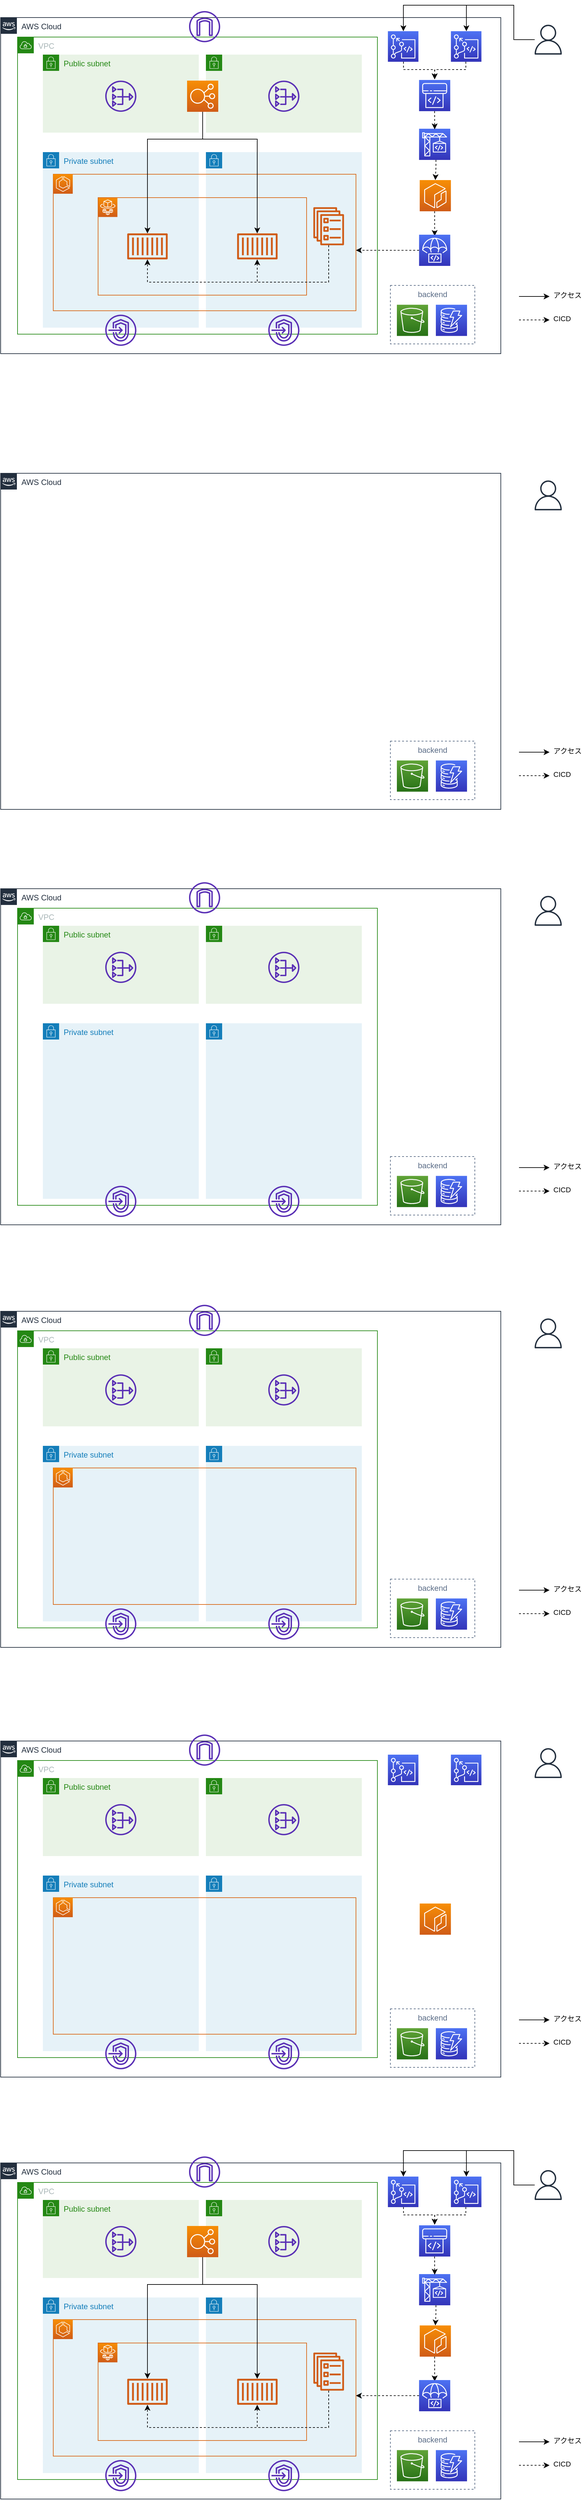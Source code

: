 <mxfile version="13.10.0" type="embed">
    <diagram id="7NRrEFvaw5r0vdzj22uk" name="ページ1">
        <mxGraphModel dx="381" dy="868" grid="1" gridSize="10" guides="1" tooltips="1" connect="1" arrows="1" fold="1" page="1" pageScale="1" pageWidth="827" pageHeight="1169" background="none" math="0" shadow="0">
            <root>
                <mxCell id="0"/>
                <mxCell id="1" parent="0"/>
                <mxCell id="49" value="AWS Cloud" style="points=[[0,0],[0.25,0],[0.5,0],[0.75,0],[1,0],[1,0.25],[1,0.5],[1,0.75],[1,1],[0.75,1],[0.5,1],[0.25,1],[0,1],[0,0.75],[0,0.5],[0,0.25]];outlineConnect=0;gradientColor=none;html=1;whiteSpace=wrap;fontSize=12;fontStyle=0;shape=mxgraph.aws4.group;grIcon=mxgraph.aws4.group_aws_cloud_alt;strokeColor=#232F3E;fillColor=none;verticalAlign=top;align=left;spacingLeft=30;fontColor=#232F3E;dashed=0;" vertex="1" parent="1">
                    <mxGeometry x="910" y="79" width="770" height="517" as="geometry"/>
                </mxCell>
                <mxCell id="50" value="VPC" style="points=[[0,0],[0.25,0],[0.5,0],[0.75,0],[1,0],[1,0.25],[1,0.5],[1,0.75],[1,1],[0.75,1],[0.5,1],[0.25,1],[0,1],[0,0.75],[0,0.5],[0,0.25]];outlineConnect=0;gradientColor=none;html=1;whiteSpace=wrap;fontSize=12;fontStyle=0;shape=mxgraph.aws4.group;grIcon=mxgraph.aws4.group_vpc;strokeColor=#248814;fillColor=none;verticalAlign=top;align=left;spacingLeft=30;fontColor=#AAB7B8;dashed=0;" vertex="1" parent="1">
                    <mxGeometry x="936" y="109" width="554" height="457" as="geometry"/>
                </mxCell>
                <mxCell id="51" value="Public subnet" style="points=[[0,0],[0.25,0],[0.5,0],[0.75,0],[1,0],[1,0.25],[1,0.5],[1,0.75],[1,1],[0.75,1],[0.5,1],[0.25,1],[0,1],[0,0.75],[0,0.5],[0,0.25]];outlineConnect=0;gradientColor=none;html=1;whiteSpace=wrap;fontSize=12;fontStyle=0;shape=mxgraph.aws4.group;grIcon=mxgraph.aws4.group_security_group;grStroke=0;strokeColor=#248814;fillColor=#E9F3E6;verticalAlign=top;align=left;spacingLeft=30;fontColor=#248814;dashed=0;" vertex="1" parent="1">
                    <mxGeometry x="975" y="136" width="240" height="120" as="geometry"/>
                </mxCell>
                <mxCell id="52" value="" style="points=[[0,0],[0.25,0],[0.5,0],[0.75,0],[1,0],[1,0.25],[1,0.5],[1,0.75],[1,1],[0.75,1],[0.5,1],[0.25,1],[0,1],[0,0.75],[0,0.5],[0,0.25]];outlineConnect=0;gradientColor=none;html=1;whiteSpace=wrap;fontSize=12;fontStyle=0;shape=mxgraph.aws4.group;grIcon=mxgraph.aws4.group_security_group;grStroke=0;strokeColor=#248814;fillColor=#E9F3E6;verticalAlign=top;align=left;spacingLeft=30;fontColor=#248814;dashed=0;" vertex="1" parent="1">
                    <mxGeometry x="1226" y="136" width="240" height="120" as="geometry"/>
                </mxCell>
                <mxCell id="53" value="" style="outlineConnect=0;fontColor=#232F3E;gradientColor=#F78E04;gradientDirection=north;fillColor=#D05C17;strokeColor=#ffffff;dashed=0;verticalLabelPosition=bottom;verticalAlign=top;align=center;html=1;fontSize=12;fontStyle=0;aspect=fixed;shape=mxgraph.aws4.resourceIcon;resIcon=mxgraph.aws4.elastic_load_balancing;" vertex="1" parent="1">
                    <mxGeometry x="1197" y="176" width="48" height="48" as="geometry"/>
                </mxCell>
                <mxCell id="54" style="edgeStyle=orthogonalEdgeStyle;rounded=0;orthogonalLoop=1;jettySize=auto;html=1;dashed=1;" edge="1" parent="1" target="57">
                    <mxGeometry relative="1" as="geometry">
                        <Array as="points">
                            <mxPoint x="1580.17" y="279.97"/>
                            <mxPoint x="1580.17" y="309.97"/>
                            <mxPoint x="1626.17" y="309.97"/>
                        </Array>
                        <mxPoint x="1580.17" y="279.97" as="sourcePoint"/>
                    </mxGeometry>
                </mxCell>
                <mxCell id="55" value="" style="outlineConnect=0;fontColor=#232F3E;gradientColor=none;fillColor=#5A30B5;strokeColor=none;dashed=0;verticalLabelPosition=bottom;verticalAlign=top;align=center;html=1;fontSize=12;fontStyle=0;aspect=fixed;pointerEvents=1;shape=mxgraph.aws4.internet_gateway;" vertex="1" parent="1">
                    <mxGeometry x="1200" y="69" width="48" height="48" as="geometry"/>
                </mxCell>
                <mxCell id="56" style="edgeStyle=orthogonalEdgeStyle;rounded=0;orthogonalLoop=1;jettySize=auto;html=1;dashed=1;" edge="1" parent="1" source="57">
                    <mxGeometry relative="1" as="geometry">
                        <Array as="points">
                            <mxPoint x="1578.17" y="379.97"/>
                            <mxPoint x="1578.17" y="379.97"/>
                        </Array>
                        <mxPoint x="1578.17" y="414.97" as="targetPoint"/>
                    </mxGeometry>
                </mxCell>
                <mxCell id="57" value="" style="outlineConnect=0;fontColor=#232F3E;gradientColor=#F78E04;gradientDirection=north;fillColor=#D05C17;strokeColor=#ffffff;dashed=0;verticalLabelPosition=bottom;verticalAlign=top;align=center;html=1;fontSize=12;fontStyle=0;aspect=fixed;shape=mxgraph.aws4.resourceIcon;resIcon=mxgraph.aws4.ecr;flipV=0;" vertex="1" parent="1">
                    <mxGeometry x="1555.17" y="328.97" width="48" height="48" as="geometry"/>
                </mxCell>
                <mxCell id="58" value="" style="endArrow=classic;html=1;dashed=1;" edge="1" parent="1">
                    <mxGeometry width="50" height="50" relative="1" as="geometry">
                        <mxPoint x="1708" y="544.17" as="sourcePoint"/>
                        <mxPoint x="1755" y="544.17" as="targetPoint"/>
                    </mxGeometry>
                </mxCell>
                <mxCell id="59" value="CICD" style="edgeLabel;html=1;align=left;verticalAlign=middle;resizable=0;points=[];labelPosition=right;verticalLabelPosition=middle;" vertex="1" connectable="0" parent="58">
                    <mxGeometry x="0.422" y="2" relative="1" as="geometry">
                        <mxPoint x="17.06" as="offset"/>
                    </mxGeometry>
                </mxCell>
                <mxCell id="60" value="" style="endArrow=classic;html=1;" edge="1" parent="1">
                    <mxGeometry width="50" height="50" relative="1" as="geometry">
                        <mxPoint x="1708" y="508.0" as="sourcePoint"/>
                        <mxPoint x="1755" y="508.0" as="targetPoint"/>
                    </mxGeometry>
                </mxCell>
                <mxCell id="61" value="アクセス" style="edgeLabel;html=1;align=left;verticalAlign=middle;resizable=0;points=[];labelPosition=right;verticalLabelPosition=middle;" vertex="1" connectable="0" parent="60">
                    <mxGeometry x="0.422" y="2" relative="1" as="geometry">
                        <mxPoint x="17.06" as="offset"/>
                    </mxGeometry>
                </mxCell>
                <mxCell id="62" value="Private subnet" style="points=[[0,0],[0.25,0],[0.5,0],[0.75,0],[1,0],[1,0.25],[1,0.5],[1,0.75],[1,1],[0.75,1],[0.5,1],[0.25,1],[0,1],[0,0.75],[0,0.5],[0,0.25]];outlineConnect=0;gradientColor=none;html=1;whiteSpace=wrap;fontSize=12;fontStyle=0;shape=mxgraph.aws4.group;grIcon=mxgraph.aws4.group_security_group;grStroke=0;strokeColor=#147EBA;fillColor=#E6F2F8;verticalAlign=top;align=left;spacingLeft=30;fontColor=#147EBA;dashed=0;" vertex="1" parent="1">
                    <mxGeometry x="975" y="286" width="240" height="270" as="geometry"/>
                </mxCell>
                <mxCell id="63" value="" style="points=[[0,0],[0.25,0],[0.5,0],[0.75,0],[1,0],[1,0.25],[1,0.5],[1,0.75],[1,1],[0.75,1],[0.5,1],[0.25,1],[0,1],[0,0.75],[0,0.5],[0,0.25]];outlineConnect=0;gradientColor=none;html=1;whiteSpace=wrap;fontSize=12;fontStyle=0;shape=mxgraph.aws4.group;grIcon=mxgraph.aws4.group_security_group;grStroke=0;strokeColor=#147EBA;fillColor=#E6F2F8;verticalAlign=top;align=left;spacingLeft=30;fontColor=#147EBA;dashed=0;" vertex="1" parent="1">
                    <mxGeometry x="1226" y="286" width="240" height="270" as="geometry"/>
                </mxCell>
                <mxCell id="64" value="" style="rounded=0;whiteSpace=wrap;html=1;strokeColor=#D86613;fillColor=none;" vertex="1" parent="1">
                    <mxGeometry x="991" y="320" width="466" height="210" as="geometry"/>
                </mxCell>
                <mxCell id="65" value="" style="outlineConnect=0;fontColor=#232F3E;gradientColor=#F78E04;gradientDirection=north;fillColor=#D05C17;strokeColor=#ffffff;dashed=0;verticalLabelPosition=bottom;verticalAlign=top;align=center;html=1;fontSize=12;fontStyle=0;aspect=fixed;shape=mxgraph.aws4.resourceIcon;resIcon=mxgraph.aws4.ecs;" vertex="1" parent="1">
                    <mxGeometry x="991" y="320" width="30" height="30" as="geometry"/>
                </mxCell>
                <mxCell id="66" style="edgeStyle=orthogonalEdgeStyle;rounded=0;orthogonalLoop=1;jettySize=auto;html=1;dashed=1;" edge="1" parent="1" source="67" target="71">
                    <mxGeometry relative="1" as="geometry">
                        <Array as="points">
                            <mxPoint x="1415" y="486"/>
                            <mxPoint x="1136" y="486"/>
                        </Array>
                    </mxGeometry>
                </mxCell>
                <mxCell id="67" value="" style="outlineConnect=0;fontColor=#232F3E;gradientColor=none;fillColor=#D05C17;strokeColor=none;dashed=0;verticalLabelPosition=bottom;verticalAlign=top;align=center;html=1;fontSize=12;fontStyle=0;aspect=fixed;pointerEvents=1;shape=mxgraph.aws4.ecs_service;" vertex="1" parent="1">
                    <mxGeometry x="1391" y="370.76" width="48" height="58.48" as="geometry"/>
                </mxCell>
                <mxCell id="68" value="" style="outlineConnect=0;fontColor=#232F3E;gradientColor=#F78E04;gradientDirection=north;fillColor=#D05C17;strokeColor=#ffffff;dashed=0;verticalLabelPosition=bottom;verticalAlign=top;align=center;html=1;fontSize=12;fontStyle=0;aspect=fixed;shape=mxgraph.aws4.resourceIcon;resIcon=mxgraph.aws4.fargate;" vertex="1" parent="1">
                    <mxGeometry x="1060" y="356" width="29.752" height="29.752" as="geometry"/>
                </mxCell>
                <mxCell id="69" value="" style="rounded=0;whiteSpace=wrap;html=1;strokeColor=#D86613;fillColor=none;" vertex="1" parent="1">
                    <mxGeometry x="1060" y="356" width="321" height="150" as="geometry"/>
                </mxCell>
                <mxCell id="70" style="edgeStyle=orthogonalEdgeStyle;rounded=0;orthogonalLoop=1;jettySize=auto;html=1;exitX=0.5;exitY=1;exitDx=0;exitDy=0;" edge="1" parent="1" source="69" target="69">
                    <mxGeometry relative="1" as="geometry"/>
                </mxCell>
                <mxCell id="71" value="" style="outlineConnect=0;fontColor=#232F3E;gradientColor=none;fillColor=#D05C17;strokeColor=none;dashed=0;verticalLabelPosition=bottom;verticalAlign=top;align=center;html=1;fontSize=12;fontStyle=0;aspect=fixed;pointerEvents=1;shape=mxgraph.aws4.container_1;" vertex="1" parent="1">
                    <mxGeometry x="1104.8" y="411" width="62.4" height="40" as="geometry"/>
                </mxCell>
                <mxCell id="72" value="" style="outlineConnect=0;fontColor=#232F3E;gradientColor=none;fillColor=#D05C17;strokeColor=none;dashed=0;verticalLabelPosition=bottom;verticalAlign=top;align=center;html=1;fontSize=12;fontStyle=0;aspect=fixed;pointerEvents=1;shape=mxgraph.aws4.container_1;" vertex="1" parent="1">
                    <mxGeometry x="1274" y="411" width="62.4" height="40" as="geometry"/>
                </mxCell>
                <mxCell id="73" style="edgeStyle=orthogonalEdgeStyle;rounded=0;orthogonalLoop=1;jettySize=auto;html=1;dashed=1;" edge="1" parent="1" source="95">
                    <mxGeometry relative="1" as="geometry">
                        <Array as="points">
                            <mxPoint x="1578" y="432"/>
                        </Array>
                        <mxPoint x="1457" y="437" as="targetPoint"/>
                    </mxGeometry>
                </mxCell>
                <mxCell id="74" style="edgeStyle=orthogonalEdgeStyle;rounded=0;orthogonalLoop=1;jettySize=auto;html=1;dashed=1;" edge="1" parent="1" source="67" target="72">
                    <mxGeometry relative="1" as="geometry">
                        <Array as="points">
                            <mxPoint x="1415" y="486"/>
                            <mxPoint x="1305" y="486"/>
                        </Array>
                    </mxGeometry>
                </mxCell>
                <mxCell id="75" style="edgeStyle=orthogonalEdgeStyle;rounded=0;orthogonalLoop=1;jettySize=auto;html=1;" edge="1" parent="1" source="53" target="71">
                    <mxGeometry relative="1" as="geometry">
                        <Array as="points">
                            <mxPoint x="1221" y="266"/>
                            <mxPoint x="1136" y="266"/>
                        </Array>
                    </mxGeometry>
                </mxCell>
                <mxCell id="76" style="edgeStyle=orthogonalEdgeStyle;rounded=0;orthogonalLoop=1;jettySize=auto;html=1;" edge="1" parent="1" source="53" target="72">
                    <mxGeometry relative="1" as="geometry">
                        <Array as="points">
                            <mxPoint x="1221" y="266"/>
                            <mxPoint x="1305" y="266"/>
                        </Array>
                    </mxGeometry>
                </mxCell>
                <mxCell id="77" value="" style="outlineConnect=0;fontColor=#232F3E;gradientColor=none;fillColor=#5A30B5;strokeColor=none;dashed=0;verticalLabelPosition=bottom;verticalAlign=top;align=center;html=1;fontSize=12;fontStyle=0;aspect=fixed;pointerEvents=1;shape=mxgraph.aws4.nat_gateway;" vertex="1" parent="1">
                    <mxGeometry x="1071" y="176" width="48" height="48" as="geometry"/>
                </mxCell>
                <mxCell id="78" value="" style="outlineConnect=0;fontColor=#232F3E;gradientColor=none;fillColor=#5A30B5;strokeColor=none;dashed=0;verticalLabelPosition=bottom;verticalAlign=top;align=center;html=1;fontSize=12;fontStyle=0;aspect=fixed;pointerEvents=1;shape=mxgraph.aws4.endpoints;" vertex="1" parent="1">
                    <mxGeometry x="1071" y="536" width="48" height="48" as="geometry"/>
                </mxCell>
                <mxCell id="79" value="" style="outlineConnect=0;fontColor=#232F3E;gradientColor=none;fillColor=#5A30B5;strokeColor=none;dashed=0;verticalLabelPosition=bottom;verticalAlign=top;align=center;html=1;fontSize=12;fontStyle=0;aspect=fixed;pointerEvents=1;shape=mxgraph.aws4.endpoints;" vertex="1" parent="1">
                    <mxGeometry x="1322" y="536" width="48" height="48" as="geometry"/>
                </mxCell>
                <mxCell id="80" value="" style="outlineConnect=0;fontColor=#232F3E;gradientColor=none;fillColor=#5A30B5;strokeColor=none;dashed=0;verticalLabelPosition=bottom;verticalAlign=top;align=center;html=1;fontSize=12;fontStyle=0;aspect=fixed;pointerEvents=1;shape=mxgraph.aws4.nat_gateway;" vertex="1" parent="1">
                    <mxGeometry x="1322" y="176" width="48" height="48" as="geometry"/>
                </mxCell>
                <mxCell id="81" style="edgeStyle=orthogonalEdgeStyle;rounded=0;orthogonalLoop=1;jettySize=auto;html=1;" edge="1" parent="1" source="82" target="91">
                    <mxGeometry relative="1" as="geometry">
                        <mxPoint x="1810.17" y="296.97" as="targetPoint"/>
                        <Array as="points">
                            <mxPoint x="1700" y="113"/>
                            <mxPoint x="1700" y="60"/>
                            <mxPoint x="1530" y="60"/>
                        </Array>
                        <mxPoint x="1720" y="109" as="sourcePoint"/>
                    </mxGeometry>
                </mxCell>
                <mxCell id="82" value="" style="outlineConnect=0;fontColor=#232F3E;gradientColor=none;fillColor=#232F3E;strokeColor=none;dashed=0;verticalLabelPosition=bottom;verticalAlign=top;align=center;html=1;fontSize=12;fontStyle=0;aspect=fixed;pointerEvents=1;shape=mxgraph.aws4.user;" vertex="1" parent="1">
                    <mxGeometry x="1730" y="90.03" width="45.97" height="45.97" as="geometry"/>
                </mxCell>
                <mxCell id="83" value="" style="group" vertex="1" connectable="0" parent="1">
                    <mxGeometry x="1510" y="491" width="130" height="90" as="geometry"/>
                </mxCell>
                <mxCell id="84" value="" style="outlineConnect=0;fontColor=#232F3E;gradientColor=#4D72F3;gradientDirection=north;fillColor=#3334B9;strokeColor=#ffffff;dashed=0;verticalLabelPosition=bottom;verticalAlign=top;align=center;html=1;fontSize=12;fontStyle=0;aspect=fixed;shape=mxgraph.aws4.resourceIcon;resIcon=mxgraph.aws4.dynamodb;" vertex="1" parent="83">
                    <mxGeometry x="70" y="29.76" width="48" height="48" as="geometry"/>
                </mxCell>
                <mxCell id="85" value="" style="outlineConnect=0;fontColor=#232F3E;gradientColor=#60A337;gradientDirection=north;fillColor=#277116;strokeColor=#ffffff;dashed=0;verticalLabelPosition=bottom;verticalAlign=top;align=center;html=1;fontSize=12;fontStyle=0;aspect=fixed;shape=mxgraph.aws4.resourceIcon;resIcon=mxgraph.aws4.s3;" vertex="1" parent="83">
                    <mxGeometry x="10" y="29.76" width="48" height="48" as="geometry"/>
                </mxCell>
                <mxCell id="86" value="backend" style="fillColor=none;strokeColor=#5A6C86;dashed=1;verticalAlign=top;fontStyle=0;fontColor=#5A6C86;" vertex="1" parent="83">
                    <mxGeometry width="130" height="90" as="geometry"/>
                </mxCell>
                <mxCell id="87" value="" style="outlineConnect=0;fontColor=#232F3E;gradientColor=#4D72F3;gradientDirection=north;fillColor=#3334B9;strokeColor=#ffffff;dashed=0;verticalLabelPosition=bottom;verticalAlign=top;align=center;html=1;fontSize=12;fontStyle=0;aspect=fixed;shape=mxgraph.aws4.resourceIcon;resIcon=mxgraph.aws4.codecommit;" vertex="1" parent="1">
                    <mxGeometry x="1603.17" y="99.97" width="47" height="47" as="geometry"/>
                </mxCell>
                <mxCell id="88" value="" style="outlineConnect=0;fontColor=#232F3E;gradientColor=#4D72F3;gradientDirection=north;fillColor=#3334B9;strokeColor=#ffffff;dashed=0;verticalLabelPosition=bottom;verticalAlign=top;align=center;html=1;fontSize=12;fontStyle=0;aspect=fixed;shape=mxgraph.aws4.resourceIcon;resIcon=mxgraph.aws4.codepipeline;flipV=0;" vertex="1" parent="1">
                    <mxGeometry x="1554.17" y="174.97" width="48" height="48" as="geometry"/>
                </mxCell>
                <mxCell id="89" value="" style="outlineConnect=0;fontColor=#232F3E;gradientColor=#4D72F3;gradientDirection=north;fillColor=#3334B9;strokeColor=#ffffff;dashed=0;verticalLabelPosition=bottom;verticalAlign=top;align=center;html=1;fontSize=12;fontStyle=0;aspect=fixed;shape=mxgraph.aws4.resourceIcon;resIcon=mxgraph.aws4.codebuild;" vertex="1" parent="1">
                    <mxGeometry x="1554.17" y="249.97" width="48" height="48" as="geometry"/>
                </mxCell>
                <mxCell id="90" style="edgeStyle=orthogonalEdgeStyle;rounded=0;orthogonalLoop=1;jettySize=auto;html=1;dashed=1;" edge="1" parent="1">
                    <mxGeometry relative="1" as="geometry">
                        <mxPoint x="1578.09" y="222.97" as="sourcePoint"/>
                        <mxPoint x="1578.21" y="250.97" as="targetPoint"/>
                    </mxGeometry>
                </mxCell>
                <mxCell id="91" value="" style="outlineConnect=0;fontColor=#232F3E;gradientColor=#4D72F3;gradientDirection=north;fillColor=#3334B9;strokeColor=#ffffff;dashed=0;verticalLabelPosition=bottom;verticalAlign=top;align=center;html=1;fontSize=12;fontStyle=0;aspect=fixed;shape=mxgraph.aws4.resourceIcon;resIcon=mxgraph.aws4.codecommit;" vertex="1" parent="1">
                    <mxGeometry x="1506.17" y="99.97" width="47" height="47" as="geometry"/>
                </mxCell>
                <mxCell id="92" style="edgeStyle=orthogonalEdgeStyle;rounded=0;orthogonalLoop=1;jettySize=auto;html=1;" edge="1" parent="1" source="82" target="87">
                    <mxGeometry relative="1" as="geometry">
                        <mxPoint x="1540.17" y="109.97" as="targetPoint"/>
                        <Array as="points">
                            <mxPoint x="1700" y="113"/>
                            <mxPoint x="1700" y="60"/>
                            <mxPoint x="1627" y="60"/>
                        </Array>
                        <mxPoint x="1720" y="109" as="sourcePoint"/>
                    </mxGeometry>
                </mxCell>
                <mxCell id="93" style="edgeStyle=orthogonalEdgeStyle;rounded=0;orthogonalLoop=1;jettySize=auto;html=1;dashed=1;" edge="1" parent="1">
                    <mxGeometry relative="1" as="geometry">
                        <Array as="points">
                            <mxPoint x="1530.16" y="158.97"/>
                            <mxPoint x="1578.16" y="158.97"/>
                        </Array>
                        <mxPoint x="1578.16" y="173.97" as="targetPoint"/>
                        <mxPoint x="1530.16" y="146.97" as="sourcePoint"/>
                    </mxGeometry>
                </mxCell>
                <mxCell id="94" style="edgeStyle=orthogonalEdgeStyle;rounded=0;orthogonalLoop=1;jettySize=auto;html=1;dashed=1;" edge="1" parent="1">
                    <mxGeometry relative="1" as="geometry">
                        <Array as="points">
                            <mxPoint x="1626.16" y="158.97"/>
                            <mxPoint x="1578.16" y="158.97"/>
                        </Array>
                        <mxPoint x="1578.16" y="173.97" as="targetPoint"/>
                        <mxPoint x="1626.16" y="146.97" as="sourcePoint"/>
                    </mxGeometry>
                </mxCell>
                <mxCell id="95" value="" style="outlineConnect=0;fontColor=#232F3E;gradientColor=#4D72F3;gradientDirection=north;fillColor=#3334B9;strokeColor=#ffffff;dashed=0;verticalLabelPosition=bottom;verticalAlign=top;align=center;html=1;fontSize=12;fontStyle=0;aspect=fixed;shape=mxgraph.aws4.resourceIcon;resIcon=mxgraph.aws4.codedeploy;flipV=0;" vertex="1" parent="1">
                    <mxGeometry x="1554.17" y="412.97" width="48" height="48" as="geometry"/>
                </mxCell>
                <mxCell id="143" value="AWS Cloud" style="points=[[0,0],[0.25,0],[0.5,0],[0.75,0],[1,0],[1,0.25],[1,0.5],[1,0.75],[1,1],[0.75,1],[0.5,1],[0.25,1],[0,1],[0,0.75],[0,0.5],[0,0.25]];outlineConnect=0;gradientColor=none;html=1;whiteSpace=wrap;fontSize=12;fontStyle=0;shape=mxgraph.aws4.group;grIcon=mxgraph.aws4.group_aws_cloud_alt;strokeColor=#232F3E;fillColor=none;verticalAlign=top;align=left;spacingLeft=30;fontColor=#232F3E;dashed=0;" vertex="1" parent="1">
                    <mxGeometry x="910" y="1419" width="770" height="517" as="geometry"/>
                </mxCell>
                <mxCell id="144" value="VPC" style="points=[[0,0],[0.25,0],[0.5,0],[0.75,0],[1,0],[1,0.25],[1,0.5],[1,0.75],[1,1],[0.75,1],[0.5,1],[0.25,1],[0,1],[0,0.75],[0,0.5],[0,0.25]];outlineConnect=0;gradientColor=none;html=1;whiteSpace=wrap;fontSize=12;fontStyle=0;shape=mxgraph.aws4.group;grIcon=mxgraph.aws4.group_vpc;strokeColor=#248814;fillColor=none;verticalAlign=top;align=left;spacingLeft=30;fontColor=#AAB7B8;dashed=0;" vertex="1" parent="1">
                    <mxGeometry x="936" y="1449" width="554" height="457" as="geometry"/>
                </mxCell>
                <mxCell id="145" value="Public subnet" style="points=[[0,0],[0.25,0],[0.5,0],[0.75,0],[1,0],[1,0.25],[1,0.5],[1,0.75],[1,1],[0.75,1],[0.5,1],[0.25,1],[0,1],[0,0.75],[0,0.5],[0,0.25]];outlineConnect=0;gradientColor=none;html=1;whiteSpace=wrap;fontSize=12;fontStyle=0;shape=mxgraph.aws4.group;grIcon=mxgraph.aws4.group_security_group;grStroke=0;strokeColor=#248814;fillColor=#E9F3E6;verticalAlign=top;align=left;spacingLeft=30;fontColor=#248814;dashed=0;" vertex="1" parent="1">
                    <mxGeometry x="975" y="1476" width="240" height="120" as="geometry"/>
                </mxCell>
                <mxCell id="146" value="" style="points=[[0,0],[0.25,0],[0.5,0],[0.75,0],[1,0],[1,0.25],[1,0.5],[1,0.75],[1,1],[0.75,1],[0.5,1],[0.25,1],[0,1],[0,0.75],[0,0.5],[0,0.25]];outlineConnect=0;gradientColor=none;html=1;whiteSpace=wrap;fontSize=12;fontStyle=0;shape=mxgraph.aws4.group;grIcon=mxgraph.aws4.group_security_group;grStroke=0;strokeColor=#248814;fillColor=#E9F3E6;verticalAlign=top;align=left;spacingLeft=30;fontColor=#248814;dashed=0;" vertex="1" parent="1">
                    <mxGeometry x="1226" y="1476" width="240" height="120" as="geometry"/>
                </mxCell>
                <mxCell id="149" value="" style="outlineConnect=0;fontColor=#232F3E;gradientColor=none;fillColor=#5A30B5;strokeColor=none;dashed=0;verticalLabelPosition=bottom;verticalAlign=top;align=center;html=1;fontSize=12;fontStyle=0;aspect=fixed;pointerEvents=1;shape=mxgraph.aws4.internet_gateway;" vertex="1" parent="1">
                    <mxGeometry x="1200" y="1409" width="48" height="48" as="geometry"/>
                </mxCell>
                <mxCell id="152" value="" style="endArrow=classic;html=1;dashed=1;" edge="1" parent="1">
                    <mxGeometry width="50" height="50" relative="1" as="geometry">
                        <mxPoint x="1708" y="1884.17" as="sourcePoint"/>
                        <mxPoint x="1755" y="1884.17" as="targetPoint"/>
                    </mxGeometry>
                </mxCell>
                <mxCell id="153" value="CICD" style="edgeLabel;html=1;align=left;verticalAlign=middle;resizable=0;points=[];labelPosition=right;verticalLabelPosition=middle;" vertex="1" connectable="0" parent="152">
                    <mxGeometry x="0.422" y="2" relative="1" as="geometry">
                        <mxPoint x="17.06" as="offset"/>
                    </mxGeometry>
                </mxCell>
                <mxCell id="154" value="" style="endArrow=classic;html=1;" edge="1" parent="1">
                    <mxGeometry width="50" height="50" relative="1" as="geometry">
                        <mxPoint x="1708" y="1848.0" as="sourcePoint"/>
                        <mxPoint x="1755" y="1848.0" as="targetPoint"/>
                    </mxGeometry>
                </mxCell>
                <mxCell id="155" value="アクセス" style="edgeLabel;html=1;align=left;verticalAlign=middle;resizable=0;points=[];labelPosition=right;verticalLabelPosition=middle;" vertex="1" connectable="0" parent="154">
                    <mxGeometry x="0.422" y="2" relative="1" as="geometry">
                        <mxPoint x="17.06" as="offset"/>
                    </mxGeometry>
                </mxCell>
                <mxCell id="156" value="Private subnet" style="points=[[0,0],[0.25,0],[0.5,0],[0.75,0],[1,0],[1,0.25],[1,0.5],[1,0.75],[1,1],[0.75,1],[0.5,1],[0.25,1],[0,1],[0,0.75],[0,0.5],[0,0.25]];outlineConnect=0;gradientColor=none;html=1;whiteSpace=wrap;fontSize=12;fontStyle=0;shape=mxgraph.aws4.group;grIcon=mxgraph.aws4.group_security_group;grStroke=0;strokeColor=#147EBA;fillColor=#E6F2F8;verticalAlign=top;align=left;spacingLeft=30;fontColor=#147EBA;dashed=0;" vertex="1" parent="1">
                    <mxGeometry x="975" y="1626" width="240" height="270" as="geometry"/>
                </mxCell>
                <mxCell id="157" value="" style="points=[[0,0],[0.25,0],[0.5,0],[0.75,0],[1,0],[1,0.25],[1,0.5],[1,0.75],[1,1],[0.75,1],[0.5,1],[0.25,1],[0,1],[0,0.75],[0,0.5],[0,0.25]];outlineConnect=0;gradientColor=none;html=1;whiteSpace=wrap;fontSize=12;fontStyle=0;shape=mxgraph.aws4.group;grIcon=mxgraph.aws4.group_security_group;grStroke=0;strokeColor=#147EBA;fillColor=#E6F2F8;verticalAlign=top;align=left;spacingLeft=30;fontColor=#147EBA;dashed=0;" vertex="1" parent="1">
                    <mxGeometry x="1226" y="1626" width="240" height="270" as="geometry"/>
                </mxCell>
                <mxCell id="164" style="edgeStyle=orthogonalEdgeStyle;rounded=0;orthogonalLoop=1;jettySize=auto;html=1;exitX=0.5;exitY=1;exitDx=0;exitDy=0;" edge="1" parent="1">
                    <mxGeometry relative="1" as="geometry">
                        <mxPoint x="1220.5" y="1846" as="sourcePoint"/>
                        <mxPoint x="1220.5" y="1846" as="targetPoint"/>
                    </mxGeometry>
                </mxCell>
                <mxCell id="171" value="" style="outlineConnect=0;fontColor=#232F3E;gradientColor=none;fillColor=#5A30B5;strokeColor=none;dashed=0;verticalLabelPosition=bottom;verticalAlign=top;align=center;html=1;fontSize=12;fontStyle=0;aspect=fixed;pointerEvents=1;shape=mxgraph.aws4.nat_gateway;" vertex="1" parent="1">
                    <mxGeometry x="1071" y="1516" width="48" height="48" as="geometry"/>
                </mxCell>
                <mxCell id="172" value="" style="outlineConnect=0;fontColor=#232F3E;gradientColor=none;fillColor=#5A30B5;strokeColor=none;dashed=0;verticalLabelPosition=bottom;verticalAlign=top;align=center;html=1;fontSize=12;fontStyle=0;aspect=fixed;pointerEvents=1;shape=mxgraph.aws4.endpoints;" vertex="1" parent="1">
                    <mxGeometry x="1071" y="1876" width="48" height="48" as="geometry"/>
                </mxCell>
                <mxCell id="173" value="" style="outlineConnect=0;fontColor=#232F3E;gradientColor=none;fillColor=#5A30B5;strokeColor=none;dashed=0;verticalLabelPosition=bottom;verticalAlign=top;align=center;html=1;fontSize=12;fontStyle=0;aspect=fixed;pointerEvents=1;shape=mxgraph.aws4.endpoints;" vertex="1" parent="1">
                    <mxGeometry x="1322" y="1876" width="48" height="48" as="geometry"/>
                </mxCell>
                <mxCell id="174" value="" style="outlineConnect=0;fontColor=#232F3E;gradientColor=none;fillColor=#5A30B5;strokeColor=none;dashed=0;verticalLabelPosition=bottom;verticalAlign=top;align=center;html=1;fontSize=12;fontStyle=0;aspect=fixed;pointerEvents=1;shape=mxgraph.aws4.nat_gateway;" vertex="1" parent="1">
                    <mxGeometry x="1322" y="1516" width="48" height="48" as="geometry"/>
                </mxCell>
                <mxCell id="176" value="" style="outlineConnect=0;fontColor=#232F3E;gradientColor=none;fillColor=#232F3E;strokeColor=none;dashed=0;verticalLabelPosition=bottom;verticalAlign=top;align=center;html=1;fontSize=12;fontStyle=0;aspect=fixed;pointerEvents=1;shape=mxgraph.aws4.user;" vertex="1" parent="1">
                    <mxGeometry x="1730" y="1430.03" width="45.97" height="45.97" as="geometry"/>
                </mxCell>
                <mxCell id="177" value="" style="group" vertex="1" connectable="0" parent="1">
                    <mxGeometry x="1510" y="1831" width="130" height="90" as="geometry"/>
                </mxCell>
                <mxCell id="178" value="" style="outlineConnect=0;fontColor=#232F3E;gradientColor=#4D72F3;gradientDirection=north;fillColor=#3334B9;strokeColor=#ffffff;dashed=0;verticalLabelPosition=bottom;verticalAlign=top;align=center;html=1;fontSize=12;fontStyle=0;aspect=fixed;shape=mxgraph.aws4.resourceIcon;resIcon=mxgraph.aws4.dynamodb;" vertex="1" parent="177">
                    <mxGeometry x="70" y="29.76" width="48" height="48" as="geometry"/>
                </mxCell>
                <mxCell id="179" value="" style="outlineConnect=0;fontColor=#232F3E;gradientColor=#60A337;gradientDirection=north;fillColor=#277116;strokeColor=#ffffff;dashed=0;verticalLabelPosition=bottom;verticalAlign=top;align=center;html=1;fontSize=12;fontStyle=0;aspect=fixed;shape=mxgraph.aws4.resourceIcon;resIcon=mxgraph.aws4.s3;" vertex="1" parent="177">
                    <mxGeometry x="10" y="29.76" width="48" height="48" as="geometry"/>
                </mxCell>
                <mxCell id="180" value="backend" style="fillColor=none;strokeColor=#5A6C86;dashed=1;verticalAlign=top;fontStyle=0;fontColor=#5A6C86;" vertex="1" parent="177">
                    <mxGeometry width="130" height="90" as="geometry"/>
                </mxCell>
                <mxCell id="190" value="AWS Cloud" style="points=[[0,0],[0.25,0],[0.5,0],[0.75,0],[1,0],[1,0.25],[1,0.5],[1,0.75],[1,1],[0.75,1],[0.5,1],[0.25,1],[0,1],[0,0.75],[0,0.5],[0,0.25]];outlineConnect=0;gradientColor=none;html=1;whiteSpace=wrap;fontSize=12;fontStyle=0;shape=mxgraph.aws4.group;grIcon=mxgraph.aws4.group_aws_cloud_alt;strokeColor=#232F3E;fillColor=none;verticalAlign=top;align=left;spacingLeft=30;fontColor=#232F3E;dashed=0;" vertex="1" parent="1">
                    <mxGeometry x="910" y="2069" width="770" height="517" as="geometry"/>
                </mxCell>
                <mxCell id="191" value="VPC" style="points=[[0,0],[0.25,0],[0.5,0],[0.75,0],[1,0],[1,0.25],[1,0.5],[1,0.75],[1,1],[0.75,1],[0.5,1],[0.25,1],[0,1],[0,0.75],[0,0.5],[0,0.25]];outlineConnect=0;gradientColor=none;html=1;whiteSpace=wrap;fontSize=12;fontStyle=0;shape=mxgraph.aws4.group;grIcon=mxgraph.aws4.group_vpc;strokeColor=#248814;fillColor=none;verticalAlign=top;align=left;spacingLeft=30;fontColor=#AAB7B8;dashed=0;" vertex="1" parent="1">
                    <mxGeometry x="936" y="2099" width="554" height="457" as="geometry"/>
                </mxCell>
                <mxCell id="192" value="Public subnet" style="points=[[0,0],[0.25,0],[0.5,0],[0.75,0],[1,0],[1,0.25],[1,0.5],[1,0.75],[1,1],[0.75,1],[0.5,1],[0.25,1],[0,1],[0,0.75],[0,0.5],[0,0.25]];outlineConnect=0;gradientColor=none;html=1;whiteSpace=wrap;fontSize=12;fontStyle=0;shape=mxgraph.aws4.group;grIcon=mxgraph.aws4.group_security_group;grStroke=0;strokeColor=#248814;fillColor=#E9F3E6;verticalAlign=top;align=left;spacingLeft=30;fontColor=#248814;dashed=0;" vertex="1" parent="1">
                    <mxGeometry x="975" y="2126" width="240" height="120" as="geometry"/>
                </mxCell>
                <mxCell id="193" value="" style="points=[[0,0],[0.25,0],[0.5,0],[0.75,0],[1,0],[1,0.25],[1,0.5],[1,0.75],[1,1],[0.75,1],[0.5,1],[0.25,1],[0,1],[0,0.75],[0,0.5],[0,0.25]];outlineConnect=0;gradientColor=none;html=1;whiteSpace=wrap;fontSize=12;fontStyle=0;shape=mxgraph.aws4.group;grIcon=mxgraph.aws4.group_security_group;grStroke=0;strokeColor=#248814;fillColor=#E9F3E6;verticalAlign=top;align=left;spacingLeft=30;fontColor=#248814;dashed=0;" vertex="1" parent="1">
                    <mxGeometry x="1226" y="2126" width="240" height="120" as="geometry"/>
                </mxCell>
                <mxCell id="196" value="" style="outlineConnect=0;fontColor=#232F3E;gradientColor=none;fillColor=#5A30B5;strokeColor=none;dashed=0;verticalLabelPosition=bottom;verticalAlign=top;align=center;html=1;fontSize=12;fontStyle=0;aspect=fixed;pointerEvents=1;shape=mxgraph.aws4.internet_gateway;" vertex="1" parent="1">
                    <mxGeometry x="1200" y="2059" width="48" height="48" as="geometry"/>
                </mxCell>
                <mxCell id="199" value="" style="endArrow=classic;html=1;dashed=1;" edge="1" parent="1">
                    <mxGeometry width="50" height="50" relative="1" as="geometry">
                        <mxPoint x="1708" y="2534.17" as="sourcePoint"/>
                        <mxPoint x="1755" y="2534.17" as="targetPoint"/>
                    </mxGeometry>
                </mxCell>
                <mxCell id="200" value="CICD" style="edgeLabel;html=1;align=left;verticalAlign=middle;resizable=0;points=[];labelPosition=right;verticalLabelPosition=middle;" vertex="1" connectable="0" parent="199">
                    <mxGeometry x="0.422" y="2" relative="1" as="geometry">
                        <mxPoint x="17.06" as="offset"/>
                    </mxGeometry>
                </mxCell>
                <mxCell id="201" value="" style="endArrow=classic;html=1;" edge="1" parent="1">
                    <mxGeometry width="50" height="50" relative="1" as="geometry">
                        <mxPoint x="1708" y="2498.0" as="sourcePoint"/>
                        <mxPoint x="1755" y="2498.0" as="targetPoint"/>
                    </mxGeometry>
                </mxCell>
                <mxCell id="202" value="アクセス" style="edgeLabel;html=1;align=left;verticalAlign=middle;resizable=0;points=[];labelPosition=right;verticalLabelPosition=middle;" vertex="1" connectable="0" parent="201">
                    <mxGeometry x="0.422" y="2" relative="1" as="geometry">
                        <mxPoint x="17.06" as="offset"/>
                    </mxGeometry>
                </mxCell>
                <mxCell id="203" value="Private subnet" style="points=[[0,0],[0.25,0],[0.5,0],[0.75,0],[1,0],[1,0.25],[1,0.5],[1,0.75],[1,1],[0.75,1],[0.5,1],[0.25,1],[0,1],[0,0.75],[0,0.5],[0,0.25]];outlineConnect=0;gradientColor=none;html=1;whiteSpace=wrap;fontSize=12;fontStyle=0;shape=mxgraph.aws4.group;grIcon=mxgraph.aws4.group_security_group;grStroke=0;strokeColor=#147EBA;fillColor=#E6F2F8;verticalAlign=top;align=left;spacingLeft=30;fontColor=#147EBA;dashed=0;" vertex="1" parent="1">
                    <mxGeometry x="975" y="2276" width="240" height="270" as="geometry"/>
                </mxCell>
                <mxCell id="204" value="" style="points=[[0,0],[0.25,0],[0.5,0],[0.75,0],[1,0],[1,0.25],[1,0.5],[1,0.75],[1,1],[0.75,1],[0.5,1],[0.25,1],[0,1],[0,0.75],[0,0.5],[0,0.25]];outlineConnect=0;gradientColor=none;html=1;whiteSpace=wrap;fontSize=12;fontStyle=0;shape=mxgraph.aws4.group;grIcon=mxgraph.aws4.group_security_group;grStroke=0;strokeColor=#147EBA;fillColor=#E6F2F8;verticalAlign=top;align=left;spacingLeft=30;fontColor=#147EBA;dashed=0;" vertex="1" parent="1">
                    <mxGeometry x="1226" y="2276" width="240" height="270" as="geometry"/>
                </mxCell>
                <mxCell id="205" value="" style="rounded=0;whiteSpace=wrap;html=1;strokeColor=#D86613;fillColor=none;" vertex="1" parent="1">
                    <mxGeometry x="991" y="2310" width="466" height="210" as="geometry"/>
                </mxCell>
                <mxCell id="206" value="" style="outlineConnect=0;fontColor=#232F3E;gradientColor=#F78E04;gradientDirection=north;fillColor=#D05C17;strokeColor=#ffffff;dashed=0;verticalLabelPosition=bottom;verticalAlign=top;align=center;html=1;fontSize=12;fontStyle=0;aspect=fixed;shape=mxgraph.aws4.resourceIcon;resIcon=mxgraph.aws4.ecs;" vertex="1" parent="1">
                    <mxGeometry x="991" y="2310" width="30" height="30" as="geometry"/>
                </mxCell>
                <mxCell id="211" style="edgeStyle=orthogonalEdgeStyle;rounded=0;orthogonalLoop=1;jettySize=auto;html=1;exitX=0.5;exitY=1;exitDx=0;exitDy=0;" edge="1" parent="1">
                    <mxGeometry relative="1" as="geometry">
                        <mxPoint x="1220.5" y="2496" as="sourcePoint"/>
                        <mxPoint x="1220.5" y="2496" as="targetPoint"/>
                    </mxGeometry>
                </mxCell>
                <mxCell id="218" value="" style="outlineConnect=0;fontColor=#232F3E;gradientColor=none;fillColor=#5A30B5;strokeColor=none;dashed=0;verticalLabelPosition=bottom;verticalAlign=top;align=center;html=1;fontSize=12;fontStyle=0;aspect=fixed;pointerEvents=1;shape=mxgraph.aws4.nat_gateway;" vertex="1" parent="1">
                    <mxGeometry x="1071" y="2166" width="48" height="48" as="geometry"/>
                </mxCell>
                <mxCell id="219" value="" style="outlineConnect=0;fontColor=#232F3E;gradientColor=none;fillColor=#5A30B5;strokeColor=none;dashed=0;verticalLabelPosition=bottom;verticalAlign=top;align=center;html=1;fontSize=12;fontStyle=0;aspect=fixed;pointerEvents=1;shape=mxgraph.aws4.endpoints;" vertex="1" parent="1">
                    <mxGeometry x="1071" y="2526" width="48" height="48" as="geometry"/>
                </mxCell>
                <mxCell id="220" value="" style="outlineConnect=0;fontColor=#232F3E;gradientColor=none;fillColor=#5A30B5;strokeColor=none;dashed=0;verticalLabelPosition=bottom;verticalAlign=top;align=center;html=1;fontSize=12;fontStyle=0;aspect=fixed;pointerEvents=1;shape=mxgraph.aws4.endpoints;" vertex="1" parent="1">
                    <mxGeometry x="1322" y="2526" width="48" height="48" as="geometry"/>
                </mxCell>
                <mxCell id="221" value="" style="outlineConnect=0;fontColor=#232F3E;gradientColor=none;fillColor=#5A30B5;strokeColor=none;dashed=0;verticalLabelPosition=bottom;verticalAlign=top;align=center;html=1;fontSize=12;fontStyle=0;aspect=fixed;pointerEvents=1;shape=mxgraph.aws4.nat_gateway;" vertex="1" parent="1">
                    <mxGeometry x="1322" y="2166" width="48" height="48" as="geometry"/>
                </mxCell>
                <mxCell id="223" value="" style="outlineConnect=0;fontColor=#232F3E;gradientColor=none;fillColor=#232F3E;strokeColor=none;dashed=0;verticalLabelPosition=bottom;verticalAlign=top;align=center;html=1;fontSize=12;fontStyle=0;aspect=fixed;pointerEvents=1;shape=mxgraph.aws4.user;" vertex="1" parent="1">
                    <mxGeometry x="1730" y="2080.03" width="45.97" height="45.97" as="geometry"/>
                </mxCell>
                <mxCell id="224" value="" style="group" vertex="1" connectable="0" parent="1">
                    <mxGeometry x="1510" y="2481" width="130" height="90" as="geometry"/>
                </mxCell>
                <mxCell id="225" value="" style="outlineConnect=0;fontColor=#232F3E;gradientColor=#4D72F3;gradientDirection=north;fillColor=#3334B9;strokeColor=#ffffff;dashed=0;verticalLabelPosition=bottom;verticalAlign=top;align=center;html=1;fontSize=12;fontStyle=0;aspect=fixed;shape=mxgraph.aws4.resourceIcon;resIcon=mxgraph.aws4.dynamodb;" vertex="1" parent="224">
                    <mxGeometry x="70" y="29.76" width="48" height="48" as="geometry"/>
                </mxCell>
                <mxCell id="226" value="" style="outlineConnect=0;fontColor=#232F3E;gradientColor=#60A337;gradientDirection=north;fillColor=#277116;strokeColor=#ffffff;dashed=0;verticalLabelPosition=bottom;verticalAlign=top;align=center;html=1;fontSize=12;fontStyle=0;aspect=fixed;shape=mxgraph.aws4.resourceIcon;resIcon=mxgraph.aws4.s3;" vertex="1" parent="224">
                    <mxGeometry x="10" y="29.76" width="48" height="48" as="geometry"/>
                </mxCell>
                <mxCell id="227" value="backend" style="fillColor=none;strokeColor=#5A6C86;dashed=1;verticalAlign=top;fontStyle=0;fontColor=#5A6C86;" vertex="1" parent="224">
                    <mxGeometry width="130" height="90" as="geometry"/>
                </mxCell>
                <mxCell id="237" value="AWS Cloud" style="points=[[0,0],[0.25,0],[0.5,0],[0.75,0],[1,0],[1,0.25],[1,0.5],[1,0.75],[1,1],[0.75,1],[0.5,1],[0.25,1],[0,1],[0,0.75],[0,0.5],[0,0.25]];outlineConnect=0;gradientColor=none;html=1;whiteSpace=wrap;fontSize=12;fontStyle=0;shape=mxgraph.aws4.group;grIcon=mxgraph.aws4.group_aws_cloud_alt;strokeColor=#232F3E;fillColor=none;verticalAlign=top;align=left;spacingLeft=30;fontColor=#232F3E;dashed=0;" vertex="1" parent="1">
                    <mxGeometry x="910" y="2730" width="770" height="517" as="geometry"/>
                </mxCell>
                <mxCell id="238" value="VPC" style="points=[[0,0],[0.25,0],[0.5,0],[0.75,0],[1,0],[1,0.25],[1,0.5],[1,0.75],[1,1],[0.75,1],[0.5,1],[0.25,1],[0,1],[0,0.75],[0,0.5],[0,0.25]];outlineConnect=0;gradientColor=none;html=1;whiteSpace=wrap;fontSize=12;fontStyle=0;shape=mxgraph.aws4.group;grIcon=mxgraph.aws4.group_vpc;strokeColor=#248814;fillColor=none;verticalAlign=top;align=left;spacingLeft=30;fontColor=#AAB7B8;dashed=0;" vertex="1" parent="1">
                    <mxGeometry x="936" y="2760" width="554" height="457" as="geometry"/>
                </mxCell>
                <mxCell id="239" value="Public subnet" style="points=[[0,0],[0.25,0],[0.5,0],[0.75,0],[1,0],[1,0.25],[1,0.5],[1,0.75],[1,1],[0.75,1],[0.5,1],[0.25,1],[0,1],[0,0.75],[0,0.5],[0,0.25]];outlineConnect=0;gradientColor=none;html=1;whiteSpace=wrap;fontSize=12;fontStyle=0;shape=mxgraph.aws4.group;grIcon=mxgraph.aws4.group_security_group;grStroke=0;strokeColor=#248814;fillColor=#E9F3E6;verticalAlign=top;align=left;spacingLeft=30;fontColor=#248814;dashed=0;" vertex="1" parent="1">
                    <mxGeometry x="975" y="2787" width="240" height="120" as="geometry"/>
                </mxCell>
                <mxCell id="240" value="" style="points=[[0,0],[0.25,0],[0.5,0],[0.75,0],[1,0],[1,0.25],[1,0.5],[1,0.75],[1,1],[0.75,1],[0.5,1],[0.25,1],[0,1],[0,0.75],[0,0.5],[0,0.25]];outlineConnect=0;gradientColor=none;html=1;whiteSpace=wrap;fontSize=12;fontStyle=0;shape=mxgraph.aws4.group;grIcon=mxgraph.aws4.group_security_group;grStroke=0;strokeColor=#248814;fillColor=#E9F3E6;verticalAlign=top;align=left;spacingLeft=30;fontColor=#248814;dashed=0;" vertex="1" parent="1">
                    <mxGeometry x="1226" y="2787" width="240" height="120" as="geometry"/>
                </mxCell>
                <mxCell id="243" value="" style="outlineConnect=0;fontColor=#232F3E;gradientColor=none;fillColor=#5A30B5;strokeColor=none;dashed=0;verticalLabelPosition=bottom;verticalAlign=top;align=center;html=1;fontSize=12;fontStyle=0;aspect=fixed;pointerEvents=1;shape=mxgraph.aws4.internet_gateway;" vertex="1" parent="1">
                    <mxGeometry x="1200" y="2720" width="48" height="48" as="geometry"/>
                </mxCell>
                <mxCell id="245" value="" style="outlineConnect=0;fontColor=#232F3E;gradientColor=#F78E04;gradientDirection=north;fillColor=#D05C17;strokeColor=#ffffff;dashed=0;verticalLabelPosition=bottom;verticalAlign=top;align=center;html=1;fontSize=12;fontStyle=0;aspect=fixed;shape=mxgraph.aws4.resourceIcon;resIcon=mxgraph.aws4.ecr;flipV=0;" vertex="1" parent="1">
                    <mxGeometry x="1555.17" y="2979.97" width="48" height="48" as="geometry"/>
                </mxCell>
                <mxCell id="246" value="" style="endArrow=classic;html=1;dashed=1;" edge="1" parent="1">
                    <mxGeometry width="50" height="50" relative="1" as="geometry">
                        <mxPoint x="1708" y="3195.17" as="sourcePoint"/>
                        <mxPoint x="1755" y="3195.17" as="targetPoint"/>
                    </mxGeometry>
                </mxCell>
                <mxCell id="247" value="CICD" style="edgeLabel;html=1;align=left;verticalAlign=middle;resizable=0;points=[];labelPosition=right;verticalLabelPosition=middle;" vertex="1" connectable="0" parent="246">
                    <mxGeometry x="0.422" y="2" relative="1" as="geometry">
                        <mxPoint x="17.06" as="offset"/>
                    </mxGeometry>
                </mxCell>
                <mxCell id="248" value="" style="endArrow=classic;html=1;" edge="1" parent="1">
                    <mxGeometry width="50" height="50" relative="1" as="geometry">
                        <mxPoint x="1708" y="3159.0" as="sourcePoint"/>
                        <mxPoint x="1755" y="3159.0" as="targetPoint"/>
                    </mxGeometry>
                </mxCell>
                <mxCell id="249" value="アクセス" style="edgeLabel;html=1;align=left;verticalAlign=middle;resizable=0;points=[];labelPosition=right;verticalLabelPosition=middle;" vertex="1" connectable="0" parent="248">
                    <mxGeometry x="0.422" y="2" relative="1" as="geometry">
                        <mxPoint x="17.06" as="offset"/>
                    </mxGeometry>
                </mxCell>
                <mxCell id="250" value="Private subnet" style="points=[[0,0],[0.25,0],[0.5,0],[0.75,0],[1,0],[1,0.25],[1,0.5],[1,0.75],[1,1],[0.75,1],[0.5,1],[0.25,1],[0,1],[0,0.75],[0,0.5],[0,0.25]];outlineConnect=0;gradientColor=none;html=1;whiteSpace=wrap;fontSize=12;fontStyle=0;shape=mxgraph.aws4.group;grIcon=mxgraph.aws4.group_security_group;grStroke=0;strokeColor=#147EBA;fillColor=#E6F2F8;verticalAlign=top;align=left;spacingLeft=30;fontColor=#147EBA;dashed=0;" vertex="1" parent="1">
                    <mxGeometry x="975" y="2937" width="240" height="270" as="geometry"/>
                </mxCell>
                <mxCell id="251" value="" style="points=[[0,0],[0.25,0],[0.5,0],[0.75,0],[1,0],[1,0.25],[1,0.5],[1,0.75],[1,1],[0.75,1],[0.5,1],[0.25,1],[0,1],[0,0.75],[0,0.5],[0,0.25]];outlineConnect=0;gradientColor=none;html=1;whiteSpace=wrap;fontSize=12;fontStyle=0;shape=mxgraph.aws4.group;grIcon=mxgraph.aws4.group_security_group;grStroke=0;strokeColor=#147EBA;fillColor=#E6F2F8;verticalAlign=top;align=left;spacingLeft=30;fontColor=#147EBA;dashed=0;" vertex="1" parent="1">
                    <mxGeometry x="1226" y="2937" width="240" height="270" as="geometry"/>
                </mxCell>
                <mxCell id="252" value="" style="rounded=0;whiteSpace=wrap;html=1;strokeColor=#D86613;fillColor=none;" vertex="1" parent="1">
                    <mxGeometry x="991" y="2971" width="466" height="210" as="geometry"/>
                </mxCell>
                <mxCell id="253" value="" style="outlineConnect=0;fontColor=#232F3E;gradientColor=#F78E04;gradientDirection=north;fillColor=#D05C17;strokeColor=#ffffff;dashed=0;verticalLabelPosition=bottom;verticalAlign=top;align=center;html=1;fontSize=12;fontStyle=0;aspect=fixed;shape=mxgraph.aws4.resourceIcon;resIcon=mxgraph.aws4.ecs;" vertex="1" parent="1">
                    <mxGeometry x="991" y="2971" width="30" height="30" as="geometry"/>
                </mxCell>
                <mxCell id="258" style="edgeStyle=orthogonalEdgeStyle;rounded=0;orthogonalLoop=1;jettySize=auto;html=1;exitX=0.5;exitY=1;exitDx=0;exitDy=0;" edge="1" parent="1">
                    <mxGeometry relative="1" as="geometry">
                        <mxPoint x="1220.5" y="3157" as="sourcePoint"/>
                        <mxPoint x="1220.5" y="3157" as="targetPoint"/>
                    </mxGeometry>
                </mxCell>
                <mxCell id="265" value="" style="outlineConnect=0;fontColor=#232F3E;gradientColor=none;fillColor=#5A30B5;strokeColor=none;dashed=0;verticalLabelPosition=bottom;verticalAlign=top;align=center;html=1;fontSize=12;fontStyle=0;aspect=fixed;pointerEvents=1;shape=mxgraph.aws4.nat_gateway;" vertex="1" parent="1">
                    <mxGeometry x="1071" y="2827" width="48" height="48" as="geometry"/>
                </mxCell>
                <mxCell id="266" value="" style="outlineConnect=0;fontColor=#232F3E;gradientColor=none;fillColor=#5A30B5;strokeColor=none;dashed=0;verticalLabelPosition=bottom;verticalAlign=top;align=center;html=1;fontSize=12;fontStyle=0;aspect=fixed;pointerEvents=1;shape=mxgraph.aws4.endpoints;" vertex="1" parent="1">
                    <mxGeometry x="1071" y="3187" width="48" height="48" as="geometry"/>
                </mxCell>
                <mxCell id="267" value="" style="outlineConnect=0;fontColor=#232F3E;gradientColor=none;fillColor=#5A30B5;strokeColor=none;dashed=0;verticalLabelPosition=bottom;verticalAlign=top;align=center;html=1;fontSize=12;fontStyle=0;aspect=fixed;pointerEvents=1;shape=mxgraph.aws4.endpoints;" vertex="1" parent="1">
                    <mxGeometry x="1322" y="3187" width="48" height="48" as="geometry"/>
                </mxCell>
                <mxCell id="268" value="" style="outlineConnect=0;fontColor=#232F3E;gradientColor=none;fillColor=#5A30B5;strokeColor=none;dashed=0;verticalLabelPosition=bottom;verticalAlign=top;align=center;html=1;fontSize=12;fontStyle=0;aspect=fixed;pointerEvents=1;shape=mxgraph.aws4.nat_gateway;" vertex="1" parent="1">
                    <mxGeometry x="1322" y="2827" width="48" height="48" as="geometry"/>
                </mxCell>
                <mxCell id="270" value="" style="outlineConnect=0;fontColor=#232F3E;gradientColor=none;fillColor=#232F3E;strokeColor=none;dashed=0;verticalLabelPosition=bottom;verticalAlign=top;align=center;html=1;fontSize=12;fontStyle=0;aspect=fixed;pointerEvents=1;shape=mxgraph.aws4.user;" vertex="1" parent="1">
                    <mxGeometry x="1730" y="2741.03" width="45.97" height="45.97" as="geometry"/>
                </mxCell>
                <mxCell id="271" value="" style="group" vertex="1" connectable="0" parent="1">
                    <mxGeometry x="1510" y="3142" width="130" height="90" as="geometry"/>
                </mxCell>
                <mxCell id="272" value="" style="outlineConnect=0;fontColor=#232F3E;gradientColor=#4D72F3;gradientDirection=north;fillColor=#3334B9;strokeColor=#ffffff;dashed=0;verticalLabelPosition=bottom;verticalAlign=top;align=center;html=1;fontSize=12;fontStyle=0;aspect=fixed;shape=mxgraph.aws4.resourceIcon;resIcon=mxgraph.aws4.dynamodb;" vertex="1" parent="271">
                    <mxGeometry x="70" y="29.76" width="48" height="48" as="geometry"/>
                </mxCell>
                <mxCell id="273" value="" style="outlineConnect=0;fontColor=#232F3E;gradientColor=#60A337;gradientDirection=north;fillColor=#277116;strokeColor=#ffffff;dashed=0;verticalLabelPosition=bottom;verticalAlign=top;align=center;html=1;fontSize=12;fontStyle=0;aspect=fixed;shape=mxgraph.aws4.resourceIcon;resIcon=mxgraph.aws4.s3;" vertex="1" parent="271">
                    <mxGeometry x="10" y="29.76" width="48" height="48" as="geometry"/>
                </mxCell>
                <mxCell id="274" value="backend" style="fillColor=none;strokeColor=#5A6C86;dashed=1;verticalAlign=top;fontStyle=0;fontColor=#5A6C86;" vertex="1" parent="271">
                    <mxGeometry width="130" height="90" as="geometry"/>
                </mxCell>
                <mxCell id="275" value="" style="outlineConnect=0;fontColor=#232F3E;gradientColor=#4D72F3;gradientDirection=north;fillColor=#3334B9;strokeColor=#ffffff;dashed=0;verticalLabelPosition=bottom;verticalAlign=top;align=center;html=1;fontSize=12;fontStyle=0;aspect=fixed;shape=mxgraph.aws4.resourceIcon;resIcon=mxgraph.aws4.codecommit;" vertex="1" parent="1">
                    <mxGeometry x="1603.17" y="2750.97" width="47" height="47" as="geometry"/>
                </mxCell>
                <mxCell id="279" value="" style="outlineConnect=0;fontColor=#232F3E;gradientColor=#4D72F3;gradientDirection=north;fillColor=#3334B9;strokeColor=#ffffff;dashed=0;verticalLabelPosition=bottom;verticalAlign=top;align=center;html=1;fontSize=12;fontStyle=0;aspect=fixed;shape=mxgraph.aws4.resourceIcon;resIcon=mxgraph.aws4.codecommit;" vertex="1" parent="1">
                    <mxGeometry x="1506.17" y="2750.97" width="47" height="47" as="geometry"/>
                </mxCell>
                <mxCell id="284" value="AWS Cloud" style="points=[[0,0],[0.25,0],[0.5,0],[0.75,0],[1,0],[1,0.25],[1,0.5],[1,0.75],[1,1],[0.75,1],[0.5,1],[0.25,1],[0,1],[0,0.75],[0,0.5],[0,0.25]];outlineConnect=0;gradientColor=none;html=1;whiteSpace=wrap;fontSize=12;fontStyle=0;shape=mxgraph.aws4.group;grIcon=mxgraph.aws4.group_aws_cloud_alt;strokeColor=#232F3E;fillColor=none;verticalAlign=top;align=left;spacingLeft=30;fontColor=#232F3E;dashed=0;" vertex="1" parent="1">
                    <mxGeometry x="910" y="3379" width="770" height="517" as="geometry"/>
                </mxCell>
                <mxCell id="285" value="VPC" style="points=[[0,0],[0.25,0],[0.5,0],[0.75,0],[1,0],[1,0.25],[1,0.5],[1,0.75],[1,1],[0.75,1],[0.5,1],[0.25,1],[0,1],[0,0.75],[0,0.5],[0,0.25]];outlineConnect=0;gradientColor=none;html=1;whiteSpace=wrap;fontSize=12;fontStyle=0;shape=mxgraph.aws4.group;grIcon=mxgraph.aws4.group_vpc;strokeColor=#248814;fillColor=none;verticalAlign=top;align=left;spacingLeft=30;fontColor=#AAB7B8;dashed=0;" vertex="1" parent="1">
                    <mxGeometry x="936" y="3409" width="554" height="457" as="geometry"/>
                </mxCell>
                <mxCell id="286" value="Public subnet" style="points=[[0,0],[0.25,0],[0.5,0],[0.75,0],[1,0],[1,0.25],[1,0.5],[1,0.75],[1,1],[0.75,1],[0.5,1],[0.25,1],[0,1],[0,0.75],[0,0.5],[0,0.25]];outlineConnect=0;gradientColor=none;html=1;whiteSpace=wrap;fontSize=12;fontStyle=0;shape=mxgraph.aws4.group;grIcon=mxgraph.aws4.group_security_group;grStroke=0;strokeColor=#248814;fillColor=#E9F3E6;verticalAlign=top;align=left;spacingLeft=30;fontColor=#248814;dashed=0;" vertex="1" parent="1">
                    <mxGeometry x="975" y="3436" width="240" height="120" as="geometry"/>
                </mxCell>
                <mxCell id="287" value="" style="points=[[0,0],[0.25,0],[0.5,0],[0.75,0],[1,0],[1,0.25],[1,0.5],[1,0.75],[1,1],[0.75,1],[0.5,1],[0.25,1],[0,1],[0,0.75],[0,0.5],[0,0.25]];outlineConnect=0;gradientColor=none;html=1;whiteSpace=wrap;fontSize=12;fontStyle=0;shape=mxgraph.aws4.group;grIcon=mxgraph.aws4.group_security_group;grStroke=0;strokeColor=#248814;fillColor=#E9F3E6;verticalAlign=top;align=left;spacingLeft=30;fontColor=#248814;dashed=0;" vertex="1" parent="1">
                    <mxGeometry x="1226" y="3436" width="240" height="120" as="geometry"/>
                </mxCell>
                <mxCell id="288" value="" style="outlineConnect=0;fontColor=#232F3E;gradientColor=#F78E04;gradientDirection=north;fillColor=#D05C17;strokeColor=#ffffff;dashed=0;verticalLabelPosition=bottom;verticalAlign=top;align=center;html=1;fontSize=12;fontStyle=0;aspect=fixed;shape=mxgraph.aws4.resourceIcon;resIcon=mxgraph.aws4.elastic_load_balancing;" vertex="1" parent="1">
                    <mxGeometry x="1197" y="3476" width="48" height="48" as="geometry"/>
                </mxCell>
                <mxCell id="289" style="edgeStyle=orthogonalEdgeStyle;rounded=0;orthogonalLoop=1;jettySize=auto;html=1;dashed=1;" edge="1" parent="1" target="292">
                    <mxGeometry relative="1" as="geometry">
                        <Array as="points">
                            <mxPoint x="1580.17" y="3579.97"/>
                            <mxPoint x="1580.17" y="3609.97"/>
                            <mxPoint x="1626.17" y="3609.97"/>
                        </Array>
                        <mxPoint x="1580.17" y="3579.97" as="sourcePoint"/>
                    </mxGeometry>
                </mxCell>
                <mxCell id="290" value="" style="outlineConnect=0;fontColor=#232F3E;gradientColor=none;fillColor=#5A30B5;strokeColor=none;dashed=0;verticalLabelPosition=bottom;verticalAlign=top;align=center;html=1;fontSize=12;fontStyle=0;aspect=fixed;pointerEvents=1;shape=mxgraph.aws4.internet_gateway;" vertex="1" parent="1">
                    <mxGeometry x="1200" y="3369" width="48" height="48" as="geometry"/>
                </mxCell>
                <mxCell id="291" style="edgeStyle=orthogonalEdgeStyle;rounded=0;orthogonalLoop=1;jettySize=auto;html=1;dashed=1;" edge="1" parent="1" source="292">
                    <mxGeometry relative="1" as="geometry">
                        <Array as="points">
                            <mxPoint x="1578.17" y="3679.97"/>
                            <mxPoint x="1578.17" y="3679.97"/>
                        </Array>
                        <mxPoint x="1578.17" y="3714.97" as="targetPoint"/>
                    </mxGeometry>
                </mxCell>
                <mxCell id="292" value="" style="outlineConnect=0;fontColor=#232F3E;gradientColor=#F78E04;gradientDirection=north;fillColor=#D05C17;strokeColor=#ffffff;dashed=0;verticalLabelPosition=bottom;verticalAlign=top;align=center;html=1;fontSize=12;fontStyle=0;aspect=fixed;shape=mxgraph.aws4.resourceIcon;resIcon=mxgraph.aws4.ecr;flipV=0;" vertex="1" parent="1">
                    <mxGeometry x="1555.17" y="3628.97" width="48" height="48" as="geometry"/>
                </mxCell>
                <mxCell id="293" value="" style="endArrow=classic;html=1;dashed=1;" edge="1" parent="1">
                    <mxGeometry width="50" height="50" relative="1" as="geometry">
                        <mxPoint x="1708" y="3844.17" as="sourcePoint"/>
                        <mxPoint x="1755" y="3844.17" as="targetPoint"/>
                    </mxGeometry>
                </mxCell>
                <mxCell id="294" value="CICD" style="edgeLabel;html=1;align=left;verticalAlign=middle;resizable=0;points=[];labelPosition=right;verticalLabelPosition=middle;" vertex="1" connectable="0" parent="293">
                    <mxGeometry x="0.422" y="2" relative="1" as="geometry">
                        <mxPoint x="17.06" as="offset"/>
                    </mxGeometry>
                </mxCell>
                <mxCell id="295" value="" style="endArrow=classic;html=1;" edge="1" parent="1">
                    <mxGeometry width="50" height="50" relative="1" as="geometry">
                        <mxPoint x="1708" y="3808.0" as="sourcePoint"/>
                        <mxPoint x="1755" y="3808.0" as="targetPoint"/>
                    </mxGeometry>
                </mxCell>
                <mxCell id="296" value="アクセス" style="edgeLabel;html=1;align=left;verticalAlign=middle;resizable=0;points=[];labelPosition=right;verticalLabelPosition=middle;" vertex="1" connectable="0" parent="295">
                    <mxGeometry x="0.422" y="2" relative="1" as="geometry">
                        <mxPoint x="17.06" as="offset"/>
                    </mxGeometry>
                </mxCell>
                <mxCell id="297" value="Private subnet" style="points=[[0,0],[0.25,0],[0.5,0],[0.75,0],[1,0],[1,0.25],[1,0.5],[1,0.75],[1,1],[0.75,1],[0.5,1],[0.25,1],[0,1],[0,0.75],[0,0.5],[0,0.25]];outlineConnect=0;gradientColor=none;html=1;whiteSpace=wrap;fontSize=12;fontStyle=0;shape=mxgraph.aws4.group;grIcon=mxgraph.aws4.group_security_group;grStroke=0;strokeColor=#147EBA;fillColor=#E6F2F8;verticalAlign=top;align=left;spacingLeft=30;fontColor=#147EBA;dashed=0;" vertex="1" parent="1">
                    <mxGeometry x="975" y="3586" width="240" height="270" as="geometry"/>
                </mxCell>
                <mxCell id="298" value="" style="points=[[0,0],[0.25,0],[0.5,0],[0.75,0],[1,0],[1,0.25],[1,0.5],[1,0.75],[1,1],[0.75,1],[0.5,1],[0.25,1],[0,1],[0,0.75],[0,0.5],[0,0.25]];outlineConnect=0;gradientColor=none;html=1;whiteSpace=wrap;fontSize=12;fontStyle=0;shape=mxgraph.aws4.group;grIcon=mxgraph.aws4.group_security_group;grStroke=0;strokeColor=#147EBA;fillColor=#E6F2F8;verticalAlign=top;align=left;spacingLeft=30;fontColor=#147EBA;dashed=0;" vertex="1" parent="1">
                    <mxGeometry x="1226" y="3586" width="240" height="270" as="geometry"/>
                </mxCell>
                <mxCell id="299" value="" style="rounded=0;whiteSpace=wrap;html=1;strokeColor=#D86613;fillColor=none;" vertex="1" parent="1">
                    <mxGeometry x="991" y="3620" width="466" height="210" as="geometry"/>
                </mxCell>
                <mxCell id="300" value="" style="outlineConnect=0;fontColor=#232F3E;gradientColor=#F78E04;gradientDirection=north;fillColor=#D05C17;strokeColor=#ffffff;dashed=0;verticalLabelPosition=bottom;verticalAlign=top;align=center;html=1;fontSize=12;fontStyle=0;aspect=fixed;shape=mxgraph.aws4.resourceIcon;resIcon=mxgraph.aws4.ecs;" vertex="1" parent="1">
                    <mxGeometry x="991" y="3620" width="30" height="30" as="geometry"/>
                </mxCell>
                <mxCell id="301" style="edgeStyle=orthogonalEdgeStyle;rounded=0;orthogonalLoop=1;jettySize=auto;html=1;dashed=1;" edge="1" parent="1" source="302" target="306">
                    <mxGeometry relative="1" as="geometry">
                        <Array as="points">
                            <mxPoint x="1415" y="3786"/>
                            <mxPoint x="1136" y="3786"/>
                        </Array>
                    </mxGeometry>
                </mxCell>
                <mxCell id="302" value="" style="outlineConnect=0;fontColor=#232F3E;gradientColor=none;fillColor=#D05C17;strokeColor=none;dashed=0;verticalLabelPosition=bottom;verticalAlign=top;align=center;html=1;fontSize=12;fontStyle=0;aspect=fixed;pointerEvents=1;shape=mxgraph.aws4.ecs_service;" vertex="1" parent="1">
                    <mxGeometry x="1391" y="3670.76" width="48" height="58.48" as="geometry"/>
                </mxCell>
                <mxCell id="303" value="" style="outlineConnect=0;fontColor=#232F3E;gradientColor=#F78E04;gradientDirection=north;fillColor=#D05C17;strokeColor=#ffffff;dashed=0;verticalLabelPosition=bottom;verticalAlign=top;align=center;html=1;fontSize=12;fontStyle=0;aspect=fixed;shape=mxgraph.aws4.resourceIcon;resIcon=mxgraph.aws4.fargate;" vertex="1" parent="1">
                    <mxGeometry x="1060" y="3656" width="29.752" height="29.752" as="geometry"/>
                </mxCell>
                <mxCell id="304" value="" style="rounded=0;whiteSpace=wrap;html=1;strokeColor=#D86613;fillColor=none;" vertex="1" parent="1">
                    <mxGeometry x="1060" y="3656" width="321" height="150" as="geometry"/>
                </mxCell>
                <mxCell id="305" style="edgeStyle=orthogonalEdgeStyle;rounded=0;orthogonalLoop=1;jettySize=auto;html=1;exitX=0.5;exitY=1;exitDx=0;exitDy=0;" edge="1" parent="1" source="304" target="304">
                    <mxGeometry relative="1" as="geometry"/>
                </mxCell>
                <mxCell id="306" value="" style="outlineConnect=0;fontColor=#232F3E;gradientColor=none;fillColor=#D05C17;strokeColor=none;dashed=0;verticalLabelPosition=bottom;verticalAlign=top;align=center;html=1;fontSize=12;fontStyle=0;aspect=fixed;pointerEvents=1;shape=mxgraph.aws4.container_1;" vertex="1" parent="1">
                    <mxGeometry x="1104.8" y="3711" width="62.4" height="40" as="geometry"/>
                </mxCell>
                <mxCell id="307" value="" style="outlineConnect=0;fontColor=#232F3E;gradientColor=none;fillColor=#D05C17;strokeColor=none;dashed=0;verticalLabelPosition=bottom;verticalAlign=top;align=center;html=1;fontSize=12;fontStyle=0;aspect=fixed;pointerEvents=1;shape=mxgraph.aws4.container_1;" vertex="1" parent="1">
                    <mxGeometry x="1274" y="3711" width="62.4" height="40" as="geometry"/>
                </mxCell>
                <mxCell id="308" style="edgeStyle=orthogonalEdgeStyle;rounded=0;orthogonalLoop=1;jettySize=auto;html=1;dashed=1;" edge="1" parent="1" source="330">
                    <mxGeometry relative="1" as="geometry">
                        <Array as="points">
                            <mxPoint x="1578" y="3732"/>
                        </Array>
                        <mxPoint x="1457" y="3737" as="targetPoint"/>
                    </mxGeometry>
                </mxCell>
                <mxCell id="309" style="edgeStyle=orthogonalEdgeStyle;rounded=0;orthogonalLoop=1;jettySize=auto;html=1;dashed=1;" edge="1" parent="1" source="302" target="307">
                    <mxGeometry relative="1" as="geometry">
                        <Array as="points">
                            <mxPoint x="1415" y="3786"/>
                            <mxPoint x="1305" y="3786"/>
                        </Array>
                    </mxGeometry>
                </mxCell>
                <mxCell id="310" style="edgeStyle=orthogonalEdgeStyle;rounded=0;orthogonalLoop=1;jettySize=auto;html=1;" edge="1" parent="1" source="288" target="306">
                    <mxGeometry relative="1" as="geometry">
                        <Array as="points">
                            <mxPoint x="1221" y="3566"/>
                            <mxPoint x="1136" y="3566"/>
                        </Array>
                    </mxGeometry>
                </mxCell>
                <mxCell id="311" style="edgeStyle=orthogonalEdgeStyle;rounded=0;orthogonalLoop=1;jettySize=auto;html=1;" edge="1" parent="1" source="288" target="307">
                    <mxGeometry relative="1" as="geometry">
                        <Array as="points">
                            <mxPoint x="1221" y="3566"/>
                            <mxPoint x="1305" y="3566"/>
                        </Array>
                    </mxGeometry>
                </mxCell>
                <mxCell id="312" value="" style="outlineConnect=0;fontColor=#232F3E;gradientColor=none;fillColor=#5A30B5;strokeColor=none;dashed=0;verticalLabelPosition=bottom;verticalAlign=top;align=center;html=1;fontSize=12;fontStyle=0;aspect=fixed;pointerEvents=1;shape=mxgraph.aws4.nat_gateway;" vertex="1" parent="1">
                    <mxGeometry x="1071" y="3476" width="48" height="48" as="geometry"/>
                </mxCell>
                <mxCell id="313" value="" style="outlineConnect=0;fontColor=#232F3E;gradientColor=none;fillColor=#5A30B5;strokeColor=none;dashed=0;verticalLabelPosition=bottom;verticalAlign=top;align=center;html=1;fontSize=12;fontStyle=0;aspect=fixed;pointerEvents=1;shape=mxgraph.aws4.endpoints;" vertex="1" parent="1">
                    <mxGeometry x="1071" y="3836" width="48" height="48" as="geometry"/>
                </mxCell>
                <mxCell id="314" value="" style="outlineConnect=0;fontColor=#232F3E;gradientColor=none;fillColor=#5A30B5;strokeColor=none;dashed=0;verticalLabelPosition=bottom;verticalAlign=top;align=center;html=1;fontSize=12;fontStyle=0;aspect=fixed;pointerEvents=1;shape=mxgraph.aws4.endpoints;" vertex="1" parent="1">
                    <mxGeometry x="1322" y="3836" width="48" height="48" as="geometry"/>
                </mxCell>
                <mxCell id="315" value="" style="outlineConnect=0;fontColor=#232F3E;gradientColor=none;fillColor=#5A30B5;strokeColor=none;dashed=0;verticalLabelPosition=bottom;verticalAlign=top;align=center;html=1;fontSize=12;fontStyle=0;aspect=fixed;pointerEvents=1;shape=mxgraph.aws4.nat_gateway;" vertex="1" parent="1">
                    <mxGeometry x="1322" y="3476" width="48" height="48" as="geometry"/>
                </mxCell>
                <mxCell id="316" style="edgeStyle=orthogonalEdgeStyle;rounded=0;orthogonalLoop=1;jettySize=auto;html=1;" edge="1" parent="1" source="317" target="326">
                    <mxGeometry relative="1" as="geometry">
                        <mxPoint x="1810.17" y="3596.97" as="targetPoint"/>
                        <Array as="points">
                            <mxPoint x="1700" y="3413"/>
                            <mxPoint x="1700" y="3360"/>
                            <mxPoint x="1530" y="3360"/>
                        </Array>
                        <mxPoint x="1720" y="3409" as="sourcePoint"/>
                    </mxGeometry>
                </mxCell>
                <mxCell id="317" value="" style="outlineConnect=0;fontColor=#232F3E;gradientColor=none;fillColor=#232F3E;strokeColor=none;dashed=0;verticalLabelPosition=bottom;verticalAlign=top;align=center;html=1;fontSize=12;fontStyle=0;aspect=fixed;pointerEvents=1;shape=mxgraph.aws4.user;" vertex="1" parent="1">
                    <mxGeometry x="1730" y="3390.03" width="45.97" height="45.97" as="geometry"/>
                </mxCell>
                <mxCell id="318" value="" style="group" vertex="1" connectable="0" parent="1">
                    <mxGeometry x="1510" y="3791" width="130" height="90" as="geometry"/>
                </mxCell>
                <mxCell id="319" value="" style="outlineConnect=0;fontColor=#232F3E;gradientColor=#4D72F3;gradientDirection=north;fillColor=#3334B9;strokeColor=#ffffff;dashed=0;verticalLabelPosition=bottom;verticalAlign=top;align=center;html=1;fontSize=12;fontStyle=0;aspect=fixed;shape=mxgraph.aws4.resourceIcon;resIcon=mxgraph.aws4.dynamodb;" vertex="1" parent="318">
                    <mxGeometry x="70" y="29.76" width="48" height="48" as="geometry"/>
                </mxCell>
                <mxCell id="320" value="" style="outlineConnect=0;fontColor=#232F3E;gradientColor=#60A337;gradientDirection=north;fillColor=#277116;strokeColor=#ffffff;dashed=0;verticalLabelPosition=bottom;verticalAlign=top;align=center;html=1;fontSize=12;fontStyle=0;aspect=fixed;shape=mxgraph.aws4.resourceIcon;resIcon=mxgraph.aws4.s3;" vertex="1" parent="318">
                    <mxGeometry x="10" y="29.76" width="48" height="48" as="geometry"/>
                </mxCell>
                <mxCell id="321" value="backend" style="fillColor=none;strokeColor=#5A6C86;dashed=1;verticalAlign=top;fontStyle=0;fontColor=#5A6C86;" vertex="1" parent="318">
                    <mxGeometry width="130" height="90" as="geometry"/>
                </mxCell>
                <mxCell id="322" value="" style="outlineConnect=0;fontColor=#232F3E;gradientColor=#4D72F3;gradientDirection=north;fillColor=#3334B9;strokeColor=#ffffff;dashed=0;verticalLabelPosition=bottom;verticalAlign=top;align=center;html=1;fontSize=12;fontStyle=0;aspect=fixed;shape=mxgraph.aws4.resourceIcon;resIcon=mxgraph.aws4.codecommit;" vertex="1" parent="1">
                    <mxGeometry x="1603.17" y="3399.97" width="47" height="47" as="geometry"/>
                </mxCell>
                <mxCell id="323" value="" style="outlineConnect=0;fontColor=#232F3E;gradientColor=#4D72F3;gradientDirection=north;fillColor=#3334B9;strokeColor=#ffffff;dashed=0;verticalLabelPosition=bottom;verticalAlign=top;align=center;html=1;fontSize=12;fontStyle=0;aspect=fixed;shape=mxgraph.aws4.resourceIcon;resIcon=mxgraph.aws4.codepipeline;flipV=0;" vertex="1" parent="1">
                    <mxGeometry x="1554.17" y="3474.97" width="48" height="48" as="geometry"/>
                </mxCell>
                <mxCell id="324" value="" style="outlineConnect=0;fontColor=#232F3E;gradientColor=#4D72F3;gradientDirection=north;fillColor=#3334B9;strokeColor=#ffffff;dashed=0;verticalLabelPosition=bottom;verticalAlign=top;align=center;html=1;fontSize=12;fontStyle=0;aspect=fixed;shape=mxgraph.aws4.resourceIcon;resIcon=mxgraph.aws4.codebuild;" vertex="1" parent="1">
                    <mxGeometry x="1554.17" y="3549.97" width="48" height="48" as="geometry"/>
                </mxCell>
                <mxCell id="325" style="edgeStyle=orthogonalEdgeStyle;rounded=0;orthogonalLoop=1;jettySize=auto;html=1;dashed=1;" edge="1" parent="1">
                    <mxGeometry relative="1" as="geometry">
                        <mxPoint x="1578.09" y="3522.97" as="sourcePoint"/>
                        <mxPoint x="1578.21" y="3550.97" as="targetPoint"/>
                    </mxGeometry>
                </mxCell>
                <mxCell id="326" value="" style="outlineConnect=0;fontColor=#232F3E;gradientColor=#4D72F3;gradientDirection=north;fillColor=#3334B9;strokeColor=#ffffff;dashed=0;verticalLabelPosition=bottom;verticalAlign=top;align=center;html=1;fontSize=12;fontStyle=0;aspect=fixed;shape=mxgraph.aws4.resourceIcon;resIcon=mxgraph.aws4.codecommit;" vertex="1" parent="1">
                    <mxGeometry x="1506.17" y="3399.97" width="47" height="47" as="geometry"/>
                </mxCell>
                <mxCell id="327" style="edgeStyle=orthogonalEdgeStyle;rounded=0;orthogonalLoop=1;jettySize=auto;html=1;" edge="1" parent="1" source="317" target="322">
                    <mxGeometry relative="1" as="geometry">
                        <mxPoint x="1540.17" y="3409.97" as="targetPoint"/>
                        <Array as="points">
                            <mxPoint x="1700" y="3413"/>
                            <mxPoint x="1700" y="3360"/>
                            <mxPoint x="1627" y="3360"/>
                        </Array>
                        <mxPoint x="1720" y="3409" as="sourcePoint"/>
                    </mxGeometry>
                </mxCell>
                <mxCell id="328" style="edgeStyle=orthogonalEdgeStyle;rounded=0;orthogonalLoop=1;jettySize=auto;html=1;dashed=1;" edge="1" parent="1">
                    <mxGeometry relative="1" as="geometry">
                        <Array as="points">
                            <mxPoint x="1530.16" y="3458.97"/>
                            <mxPoint x="1578.16" y="3458.97"/>
                        </Array>
                        <mxPoint x="1578.16" y="3473.97" as="targetPoint"/>
                        <mxPoint x="1530.16" y="3446.97" as="sourcePoint"/>
                    </mxGeometry>
                </mxCell>
                <mxCell id="329" style="edgeStyle=orthogonalEdgeStyle;rounded=0;orthogonalLoop=1;jettySize=auto;html=1;dashed=1;" edge="1" parent="1">
                    <mxGeometry relative="1" as="geometry">
                        <Array as="points">
                            <mxPoint x="1626.16" y="3458.97"/>
                            <mxPoint x="1578.16" y="3458.97"/>
                        </Array>
                        <mxPoint x="1578.16" y="3473.97" as="targetPoint"/>
                        <mxPoint x="1626.16" y="3446.97" as="sourcePoint"/>
                    </mxGeometry>
                </mxCell>
                <mxCell id="330" value="" style="outlineConnect=0;fontColor=#232F3E;gradientColor=#4D72F3;gradientDirection=north;fillColor=#3334B9;strokeColor=#ffffff;dashed=0;verticalLabelPosition=bottom;verticalAlign=top;align=center;html=1;fontSize=12;fontStyle=0;aspect=fixed;shape=mxgraph.aws4.resourceIcon;resIcon=mxgraph.aws4.codedeploy;flipV=0;" vertex="1" parent="1">
                    <mxGeometry x="1554.17" y="3712.97" width="48" height="48" as="geometry"/>
                </mxCell>
                <mxCell id="331" value="" style="group" vertex="1" connectable="0" parent="1">
                    <mxGeometry x="910" y="780" width="865.97" height="517" as="geometry"/>
                </mxCell>
                <mxCell id="2" value="AWS Cloud" style="points=[[0,0],[0.25,0],[0.5,0],[0.75,0],[1,0],[1,0.25],[1,0.5],[1,0.75],[1,1],[0.75,1],[0.5,1],[0.25,1],[0,1],[0,0.75],[0,0.5],[0,0.25]];outlineConnect=0;gradientColor=none;html=1;whiteSpace=wrap;fontSize=12;fontStyle=0;shape=mxgraph.aws4.group;grIcon=mxgraph.aws4.group_aws_cloud_alt;strokeColor=#232F3E;fillColor=none;verticalAlign=top;align=left;spacingLeft=30;fontColor=#232F3E;dashed=0;" vertex="1" parent="331">
                    <mxGeometry width="770" height="517" as="geometry"/>
                </mxCell>
                <mxCell id="11" value="" style="endArrow=classic;html=1;dashed=1;" edge="1" parent="331">
                    <mxGeometry width="50" height="50" relative="1" as="geometry">
                        <mxPoint x="798" y="465.17" as="sourcePoint"/>
                        <mxPoint x="845" y="465.17" as="targetPoint"/>
                    </mxGeometry>
                </mxCell>
                <mxCell id="12" value="CICD" style="edgeLabel;html=1;align=left;verticalAlign=middle;resizable=0;points=[];labelPosition=right;verticalLabelPosition=middle;" vertex="1" connectable="0" parent="11">
                    <mxGeometry x="0.422" y="2" relative="1" as="geometry">
                        <mxPoint x="17.06" as="offset"/>
                    </mxGeometry>
                </mxCell>
                <mxCell id="13" value="" style="endArrow=classic;html=1;" edge="1" parent="331">
                    <mxGeometry width="50" height="50" relative="1" as="geometry">
                        <mxPoint x="798" y="429.0" as="sourcePoint"/>
                        <mxPoint x="845" y="429.0" as="targetPoint"/>
                    </mxGeometry>
                </mxCell>
                <mxCell id="14" value="アクセス" style="edgeLabel;html=1;align=left;verticalAlign=middle;resizable=0;points=[];labelPosition=right;verticalLabelPosition=middle;" vertex="1" connectable="0" parent="13">
                    <mxGeometry x="0.422" y="2" relative="1" as="geometry">
                        <mxPoint x="17.06" as="offset"/>
                    </mxGeometry>
                </mxCell>
                <mxCell id="23" style="edgeStyle=orthogonalEdgeStyle;rounded=0;orthogonalLoop=1;jettySize=auto;html=1;exitX=0.5;exitY=1;exitDx=0;exitDy=0;" edge="1" parent="331">
                    <mxGeometry relative="1" as="geometry">
                        <mxPoint x="310.5" y="427" as="sourcePoint"/>
                        <mxPoint x="310.5" y="427" as="targetPoint"/>
                    </mxGeometry>
                </mxCell>
                <mxCell id="35" value="" style="outlineConnect=0;fontColor=#232F3E;gradientColor=none;fillColor=#232F3E;strokeColor=none;dashed=0;verticalLabelPosition=bottom;verticalAlign=top;align=center;html=1;fontSize=12;fontStyle=0;aspect=fixed;pointerEvents=1;shape=mxgraph.aws4.user;" vertex="1" parent="331">
                    <mxGeometry x="820" y="11.03" width="45.97" height="45.97" as="geometry"/>
                </mxCell>
                <mxCell id="36" value="" style="group" vertex="1" connectable="0" parent="331">
                    <mxGeometry x="600" y="412" width="130" height="90" as="geometry"/>
                </mxCell>
                <mxCell id="37" value="" style="outlineConnect=0;fontColor=#232F3E;gradientColor=#4D72F3;gradientDirection=north;fillColor=#3334B9;strokeColor=#ffffff;dashed=0;verticalLabelPosition=bottom;verticalAlign=top;align=center;html=1;fontSize=12;fontStyle=0;aspect=fixed;shape=mxgraph.aws4.resourceIcon;resIcon=mxgraph.aws4.dynamodb;" vertex="1" parent="36">
                    <mxGeometry x="70" y="29.76" width="48" height="48" as="geometry"/>
                </mxCell>
                <mxCell id="38" value="" style="outlineConnect=0;fontColor=#232F3E;gradientColor=#60A337;gradientDirection=north;fillColor=#277116;strokeColor=#ffffff;dashed=0;verticalLabelPosition=bottom;verticalAlign=top;align=center;html=1;fontSize=12;fontStyle=0;aspect=fixed;shape=mxgraph.aws4.resourceIcon;resIcon=mxgraph.aws4.s3;" vertex="1" parent="36">
                    <mxGeometry x="10" y="29.76" width="48" height="48" as="geometry"/>
                </mxCell>
                <mxCell id="39" value="backend" style="fillColor=none;strokeColor=#5A6C86;dashed=1;verticalAlign=top;fontStyle=0;fontColor=#5A6C86;" vertex="1" parent="36">
                    <mxGeometry width="130" height="90" as="geometry"/>
                </mxCell>
            </root>
        </mxGraphModel>
    </diagram>
</mxfile>